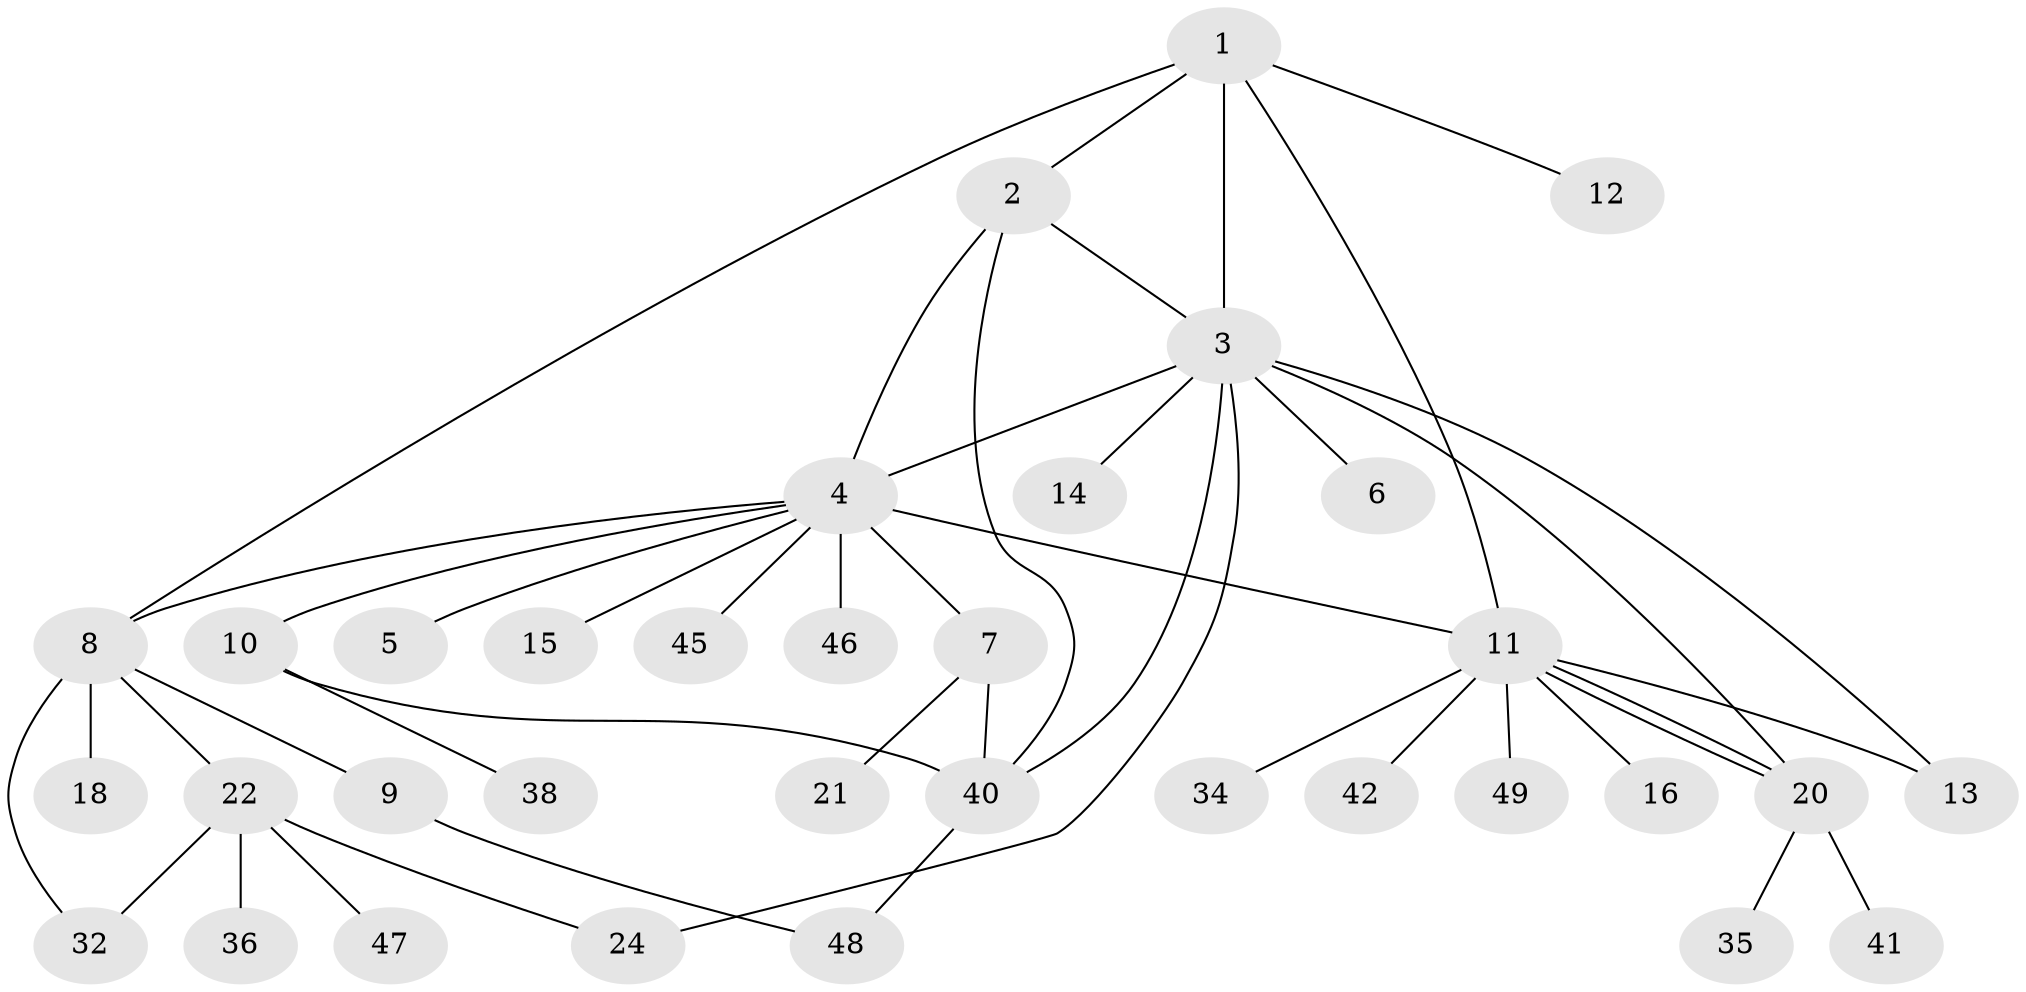 // Generated by graph-tools (version 1.1) at 2025/23/03/03/25 07:23:50]
// undirected, 34 vertices, 46 edges
graph export_dot {
graph [start="1"]
  node [color=gray90,style=filled];
  1 [super="+39"];
  2 [super="+26"];
  3 [super="+52"];
  4 [super="+19"];
  5;
  6;
  7 [super="+29"];
  8;
  9 [super="+28"];
  10 [super="+33"];
  11 [super="+30"];
  12;
  13 [super="+17"];
  14 [super="+37"];
  15 [super="+31"];
  16;
  18 [super="+23"];
  20 [super="+25"];
  21;
  22 [super="+27"];
  24;
  32 [super="+43"];
  34;
  35;
  36;
  38 [super="+44"];
  40 [super="+50"];
  41 [super="+51"];
  42;
  45;
  46;
  47;
  48;
  49;
  1 -- 2;
  1 -- 3;
  1 -- 8;
  1 -- 12;
  1 -- 11;
  2 -- 4;
  2 -- 40;
  2 -- 3;
  3 -- 4;
  3 -- 6;
  3 -- 13;
  3 -- 14;
  3 -- 20;
  3 -- 24;
  3 -- 40;
  4 -- 5;
  4 -- 7;
  4 -- 8;
  4 -- 10;
  4 -- 11 [weight=2];
  4 -- 15;
  4 -- 45;
  4 -- 46;
  7 -- 21;
  7 -- 40;
  8 -- 9;
  8 -- 18;
  8 -- 22;
  8 -- 32;
  9 -- 48;
  10 -- 38;
  10 -- 40;
  11 -- 13;
  11 -- 16;
  11 -- 20;
  11 -- 20;
  11 -- 42;
  11 -- 49;
  11 -- 34;
  20 -- 35;
  20 -- 41;
  22 -- 24;
  22 -- 32 [weight=2];
  22 -- 36;
  22 -- 47;
  40 -- 48;
}
